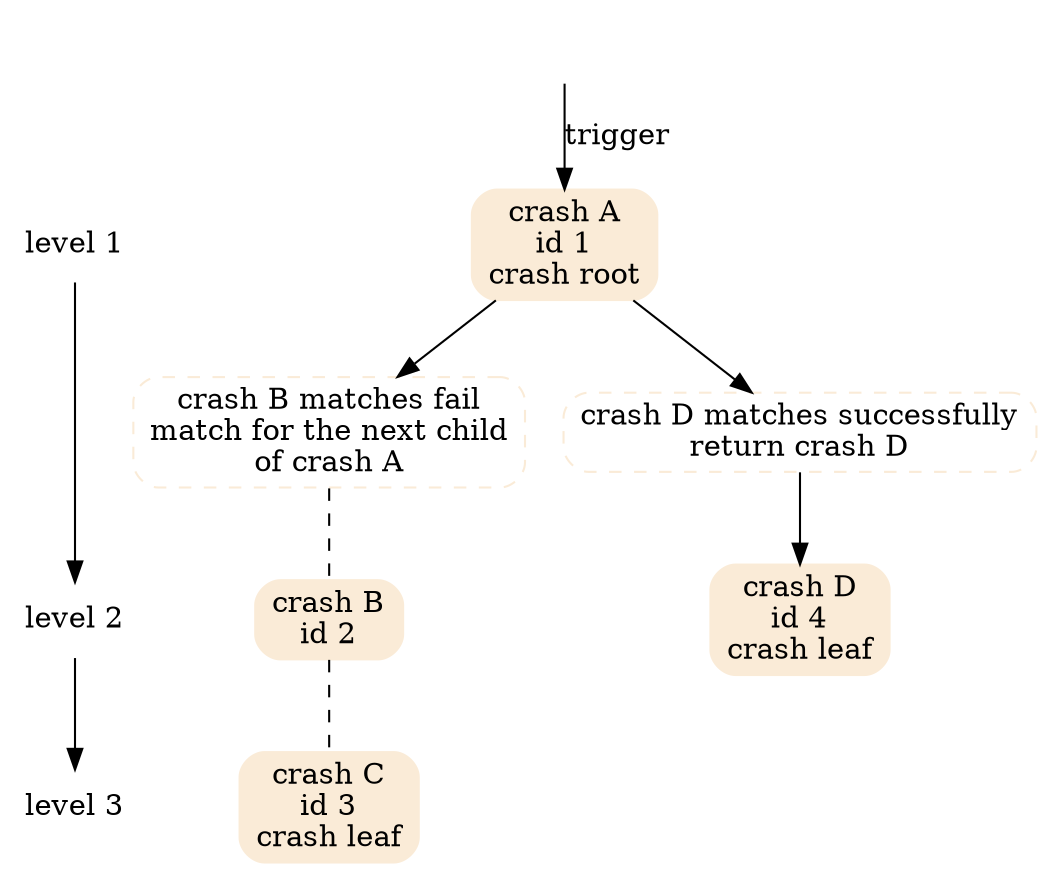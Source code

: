 digraph {
  {
     node [shape=plaintext];
     "level 1" -> "level 2" -> "level 3";
  }

  node [shape=box;style="rounded,filled";color=AntiqueWhite;];
  c1 [ label="crash A\nid 1\ncrash root" ];
  c2 [ label="crash B\nid 2" ];
  c3 [ label="crash C\nid 3\ncrash leaf" ];
  c4 [ label="crash D\nid 4\ncrash leaf" ];
  { rank = same; "level 1"; c1;}
  { rank = same; "level 2"; c2; c4;}
  { rank = same; "level 3"; c3;}

  node [shape=box;style="rounded,dashed";];
  exp1 [ label="crash B matches fail\nmatch for the next child\nof crash A"];
  exp2 [ label="crash D matches successfully\nreturn crash D"];

  node [shape=box;style="invis";];
  "channel" -> c1 [ label="trigger" ]
  c1 -> {exp1 exp2}
  exp1 -> c2 -> c3 [ style=dashed dir=none]
  exp2 -> c4
}

